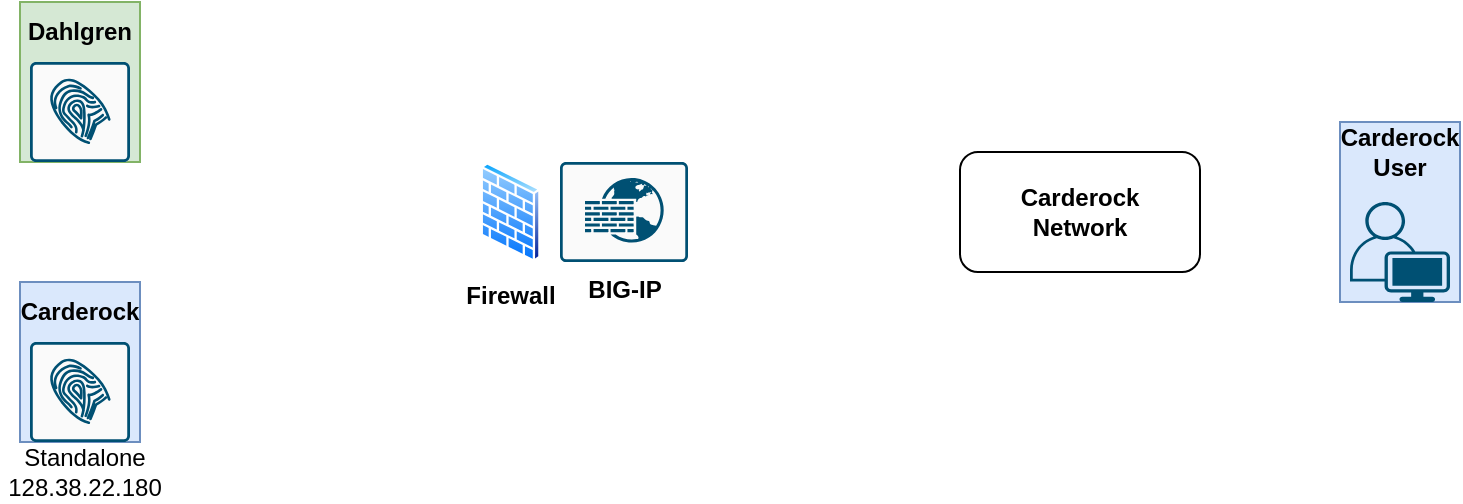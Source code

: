 <mxfile version="24.8.0">
  <diagram name="Page-1" id="822b0af5-4adb-64df-f703-e8dfc1f81529">
    <mxGraphModel dx="1094" dy="678" grid="1" gridSize="10" guides="1" tooltips="1" connect="1" arrows="1" fold="1" page="1" pageScale="1" pageWidth="1100" pageHeight="850" background="none" math="0" shadow="0">
      <root>
        <mxCell id="0" />
        <mxCell id="1" parent="0" />
        <mxCell id="XOzi0zgnYEqHRwpfXag4-5" value="" style="group;fillColor=#dae8fc;strokeColor=#6c8ebf;" vertex="1" connectable="0" parent="1">
          <mxGeometry x="80" y="210" width="60" height="80" as="geometry" />
        </mxCell>
        <mxCell id="XOzi0zgnYEqHRwpfXag4-1" value="" style="sketch=0;points=[[0.015,0.015,0],[0.985,0.015,0],[0.985,0.985,0],[0.015,0.985,0],[0.25,0,0],[0.5,0,0],[0.75,0,0],[1,0.25,0],[1,0.5,0],[1,0.75,0],[0.75,1,0],[0.5,1,0],[0.25,1,0],[0,0.75,0],[0,0.5,0],[0,0.25,0]];verticalLabelPosition=bottom;html=1;verticalAlign=top;aspect=fixed;align=center;pointerEvents=1;shape=mxgraph.cisco19.rect;prIcon=ise;fillColor=#FAFAFA;strokeColor=#005073;" vertex="1" parent="XOzi0zgnYEqHRwpfXag4-5">
          <mxGeometry x="5" y="30" width="50" height="50" as="geometry" />
        </mxCell>
        <mxCell id="XOzi0zgnYEqHRwpfXag4-4" value="&lt;b&gt;Carderock&lt;/b&gt;" style="text;html=1;align=center;verticalAlign=middle;whiteSpace=wrap;rounded=0;" vertex="1" parent="XOzi0zgnYEqHRwpfXag4-5">
          <mxGeometry width="60" height="30" as="geometry" />
        </mxCell>
        <mxCell id="XOzi0zgnYEqHRwpfXag4-6" value="" style="group;fillColor=#d5e8d4;strokeColor=#82b366;" vertex="1" connectable="0" parent="1">
          <mxGeometry x="80" y="70" width="60" height="80" as="geometry" />
        </mxCell>
        <mxCell id="XOzi0zgnYEqHRwpfXag4-7" value="" style="sketch=0;points=[[0.015,0.015,0],[0.985,0.015,0],[0.985,0.985,0],[0.015,0.985,0],[0.25,0,0],[0.5,0,0],[0.75,0,0],[1,0.25,0],[1,0.5,0],[1,0.75,0],[0.75,1,0],[0.5,1,0],[0.25,1,0],[0,0.75,0],[0,0.5,0],[0,0.25,0]];verticalLabelPosition=bottom;html=1;verticalAlign=top;aspect=fixed;align=center;pointerEvents=1;shape=mxgraph.cisco19.rect;prIcon=ise;fillColor=#FAFAFA;strokeColor=#005073;" vertex="1" parent="XOzi0zgnYEqHRwpfXag4-6">
          <mxGeometry x="5" y="30" width="50" height="50" as="geometry" />
        </mxCell>
        <mxCell id="XOzi0zgnYEqHRwpfXag4-8" value="&lt;b&gt;Dahlgren&lt;/b&gt;" style="text;html=1;align=center;verticalAlign=middle;whiteSpace=wrap;rounded=0;" vertex="1" parent="XOzi0zgnYEqHRwpfXag4-6">
          <mxGeometry width="60" height="30" as="geometry" />
        </mxCell>
        <mxCell id="XOzi0zgnYEqHRwpfXag4-10" value="" style="group;fillColor=#dae8fc;strokeColor=#6c8ebf;" vertex="1" connectable="0" parent="1">
          <mxGeometry x="740" y="130" width="60" height="90" as="geometry" />
        </mxCell>
        <mxCell id="XOzi0zgnYEqHRwpfXag4-3" value="" style="points=[[0.35,0,0],[0.98,0.51,0],[1,0.71,0],[0.67,1,0],[0,0.795,0],[0,0.65,0]];verticalLabelPosition=bottom;sketch=0;html=1;verticalAlign=top;aspect=fixed;align=center;pointerEvents=1;shape=mxgraph.cisco19.user;fillColor=#005073;strokeColor=none;" vertex="1" parent="XOzi0zgnYEqHRwpfXag4-10">
          <mxGeometry x="5" y="40" width="50" height="50" as="geometry" />
        </mxCell>
        <mxCell id="XOzi0zgnYEqHRwpfXag4-9" value="&lt;b&gt;Carderock&lt;/b&gt;&lt;div&gt;&lt;b&gt;User&lt;/b&gt;&lt;/div&gt;" style="text;html=1;align=center;verticalAlign=middle;whiteSpace=wrap;rounded=0;" vertex="1" parent="XOzi0zgnYEqHRwpfXag4-10">
          <mxGeometry width="60" height="30" as="geometry" />
        </mxCell>
        <mxCell id="XOzi0zgnYEqHRwpfXag4-11" value="&lt;div&gt;Standalone&lt;/div&gt;128.38.22.180" style="text;html=1;align=center;verticalAlign=middle;whiteSpace=wrap;rounded=0;" vertex="1" parent="1">
          <mxGeometry x="70" y="290" width="85" height="30" as="geometry" />
        </mxCell>
        <mxCell id="XOzi0zgnYEqHRwpfXag4-12" value="&lt;b&gt;Firewall&lt;/b&gt;" style="image;aspect=fixed;perimeter=ellipsePerimeter;html=1;align=center;shadow=0;dashed=0;spacingTop=3;image=img/lib/active_directory/firewall.svg;" vertex="1" parent="1">
          <mxGeometry x="310" y="150" width="30.5" height="50" as="geometry" />
        </mxCell>
        <mxCell id="XOzi0zgnYEqHRwpfXag4-13" value="&lt;b&gt;BIG-IP&lt;/b&gt;" style="sketch=0;points=[[0.015,0.015,0],[0.985,0.015,0],[0.985,0.985,0],[0.015,0.985,0],[0.25,0,0],[0.5,0,0],[0.75,0,0],[1,0.25,0],[1,0.5,0],[1,0.75,0],[0.75,1,0],[0.5,1,0],[0.25,1,0],[0,0.75,0],[0,0.5,0],[0,0.25,0]];verticalLabelPosition=bottom;html=1;verticalAlign=top;aspect=fixed;align=center;pointerEvents=1;shape=mxgraph.cisco19.rect;prIcon=web_application_firewall;fillColor=#FAFAFA;strokeColor=#005073;" vertex="1" parent="1">
          <mxGeometry x="350" y="150" width="64" height="50" as="geometry" />
        </mxCell>
        <mxCell id="XOzi0zgnYEqHRwpfXag4-14" value="&lt;b&gt;Carderock&lt;/b&gt;&lt;div&gt;&lt;b&gt;Network&lt;/b&gt;&lt;/div&gt;" style="rounded=1;whiteSpace=wrap;html=1;" vertex="1" parent="1">
          <mxGeometry x="550" y="145" width="120" height="60" as="geometry" />
        </mxCell>
      </root>
    </mxGraphModel>
  </diagram>
</mxfile>
